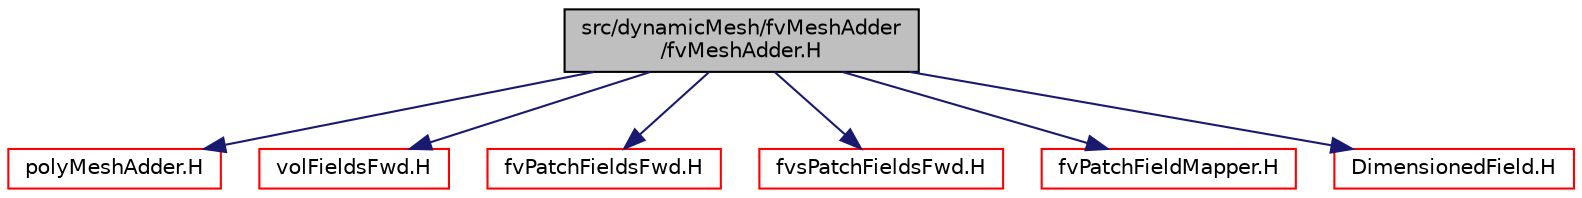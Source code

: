 digraph "src/dynamicMesh/fvMeshAdder/fvMeshAdder.H"
{
  bgcolor="transparent";
  edge [fontname="Helvetica",fontsize="10",labelfontname="Helvetica",labelfontsize="10"];
  node [fontname="Helvetica",fontsize="10",shape=record];
  Node1 [label="src/dynamicMesh/fvMeshAdder\l/fvMeshAdder.H",height=0.2,width=0.4,color="black", fillcolor="grey75", style="filled", fontcolor="black"];
  Node1 -> Node2 [color="midnightblue",fontsize="10",style="solid",fontname="Helvetica"];
  Node2 [label="polyMeshAdder.H",height=0.2,width=0.4,color="red",URL="$a05007.html"];
  Node1 -> Node3 [color="midnightblue",fontsize="10",style="solid",fontname="Helvetica"];
  Node3 [label="volFieldsFwd.H",height=0.2,width=0.4,color="red",URL="$a05790.html"];
  Node1 -> Node4 [color="midnightblue",fontsize="10",style="solid",fontname="Helvetica"];
  Node4 [label="fvPatchFieldsFwd.H",height=0.2,width=0.4,color="red",URL="$a05699.html"];
  Node1 -> Node5 [color="midnightblue",fontsize="10",style="solid",fontname="Helvetica"];
  Node5 [label="fvsPatchFieldsFwd.H",height=0.2,width=0.4,color="red",URL="$a05780.html"];
  Node1 -> Node6 [color="midnightblue",fontsize="10",style="solid",fontname="Helvetica"];
  Node6 [label="fvPatchFieldMapper.H",height=0.2,width=0.4,color="red",URL="$a05695.html"];
  Node1 -> Node7 [color="midnightblue",fontsize="10",style="solid",fontname="Helvetica"];
  Node7 [label="DimensionedField.H",height=0.2,width=0.4,color="red",URL="$a08070.html"];
}
